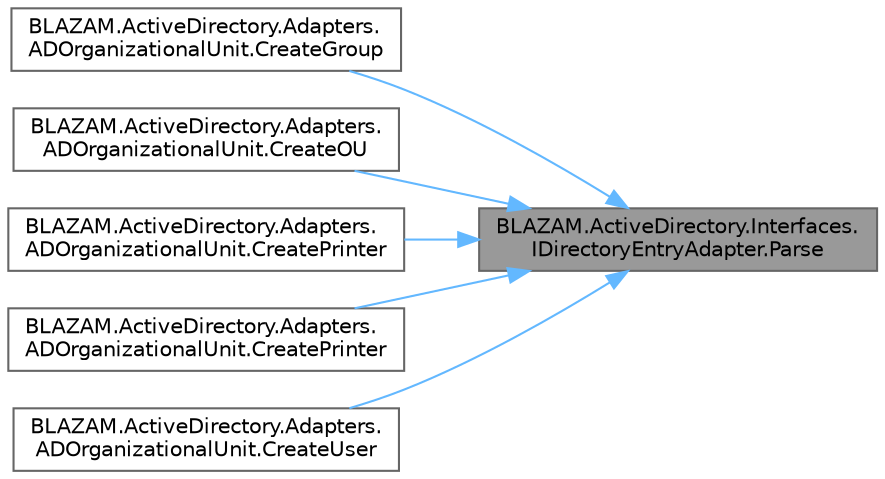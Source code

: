 digraph "BLAZAM.ActiveDirectory.Interfaces.IDirectoryEntryAdapter.Parse"
{
 // LATEX_PDF_SIZE
  bgcolor="transparent";
  edge [fontname=Helvetica,fontsize=10,labelfontname=Helvetica,labelfontsize=10];
  node [fontname=Helvetica,fontsize=10,shape=box,height=0.2,width=0.4];
  rankdir="RL";
  Node1 [id="Node000001",label="BLAZAM.ActiveDirectory.Interfaces.\lIDirectoryEntryAdapter.Parse",height=0.2,width=0.4,color="gray40", fillcolor="grey60", style="filled", fontcolor="black",tooltip="Converts a raw DirectoryEntry into an application IDirectoryEntryAdapter object."];
  Node1 -> Node2 [id="edge6_Node000001_Node000002",dir="back",color="steelblue1",style="solid",tooltip=" "];
  Node2 [id="Node000002",label="BLAZAM.ActiveDirectory.Adapters.\lADOrganizationalUnit.CreateGroup",height=0.2,width=0.4,color="grey40", fillcolor="white", style="filled",URL="$class_b_l_a_z_a_m_1_1_active_directory_1_1_adapters_1_1_a_d_organizational_unit.html#a779618667ce2e5b8d41a8dc4dbb1ab61",tooltip="Creates a new group under this OU. Note that the returned Directory object must execute CommitChanges..."];
  Node1 -> Node3 [id="edge7_Node000001_Node000003",dir="back",color="steelblue1",style="solid",tooltip=" "];
  Node3 [id="Node000003",label="BLAZAM.ActiveDirectory.Adapters.\lADOrganizationalUnit.CreateOU",height=0.2,width=0.4,color="grey40", fillcolor="white", style="filled",URL="$class_b_l_a_z_a_m_1_1_active_directory_1_1_adapters_1_1_a_d_organizational_unit.html#acf7c5b13757718da7468b9da9d975ea8",tooltip="Creates a new OU under this OU. Note that the returned Directory object must execute CommitChanges() ..."];
  Node1 -> Node4 [id="edge8_Node000001_Node000004",dir="back",color="steelblue1",style="solid",tooltip=" "];
  Node4 [id="Node000004",label="BLAZAM.ActiveDirectory.Adapters.\lADOrganizationalUnit.CreatePrinter",height=0.2,width=0.4,color="grey40", fillcolor="white", style="filled",URL="$class_b_l_a_z_a_m_1_1_active_directory_1_1_adapters_1_1_a_d_organizational_unit.html#acd1f286238bcf1a22ef5bf45b8ab9b33",tooltip="Creates a new printer under this OU. Note that the returned Directory object must execute CommitChang..."];
  Node1 -> Node5 [id="edge9_Node000001_Node000005",dir="back",color="steelblue1",style="solid",tooltip=" "];
  Node5 [id="Node000005",label="BLAZAM.ActiveDirectory.Adapters.\lADOrganizationalUnit.CreatePrinter",height=0.2,width=0.4,color="grey40", fillcolor="white", style="filled",URL="$class_b_l_a_z_a_m_1_1_active_directory_1_1_adapters_1_1_a_d_organizational_unit.html#ab7904521168ad8e312321ffbb33fdbc9",tooltip="Creates a new printer under this OU. Note that the returned Directory object must execute CommitChang..."];
  Node1 -> Node6 [id="edge10_Node000001_Node000006",dir="back",color="steelblue1",style="solid",tooltip=" "];
  Node6 [id="Node000006",label="BLAZAM.ActiveDirectory.Adapters.\lADOrganizationalUnit.CreateUser",height=0.2,width=0.4,color="grey40", fillcolor="white", style="filled",URL="$class_b_l_a_z_a_m_1_1_active_directory_1_1_adapters_1_1_a_d_organizational_unit.html#ace0fcbe14f8682b3017c1e8b8ba310cd",tooltip="Creates a new user under this OU. Note that the returned Directory object must execute CommitChanges(..."];
}
